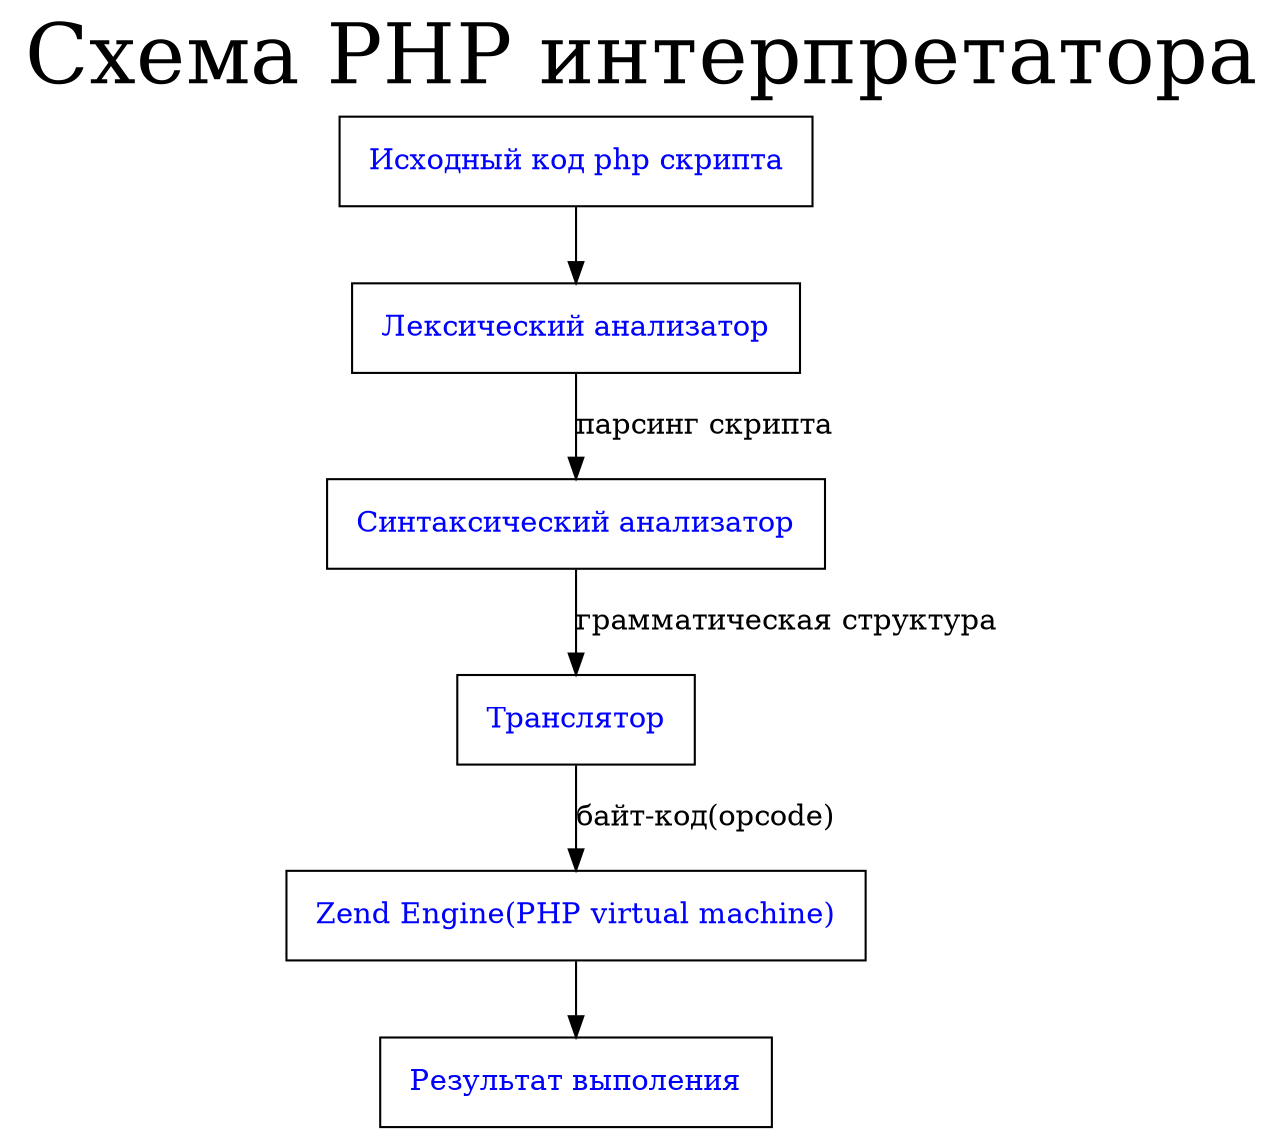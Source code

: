 digraph G {
   graph [label="Схема PHP интерпретатора" fontsize="40" labelloc="t"];
   node [margin=0.2 fontcolor=blue fontsize=14 width=1 shape=box]
  "Исходный код php скрипта" -> "Лексический анализатор"
  "Лексический анализатор" -> "Синтаксический анализатор" [label="парсинг скрипта"];
  "Синтаксический анализатор" -> "Транслятор" [label="грамматическая структура"];
  "Транслятор" -> "Zend Engine(PHP virtual machine)" [label="байт-код(opcode)"];
  "Zend Engine(PHP virtual machine)" -> "Результат выполения"
}
